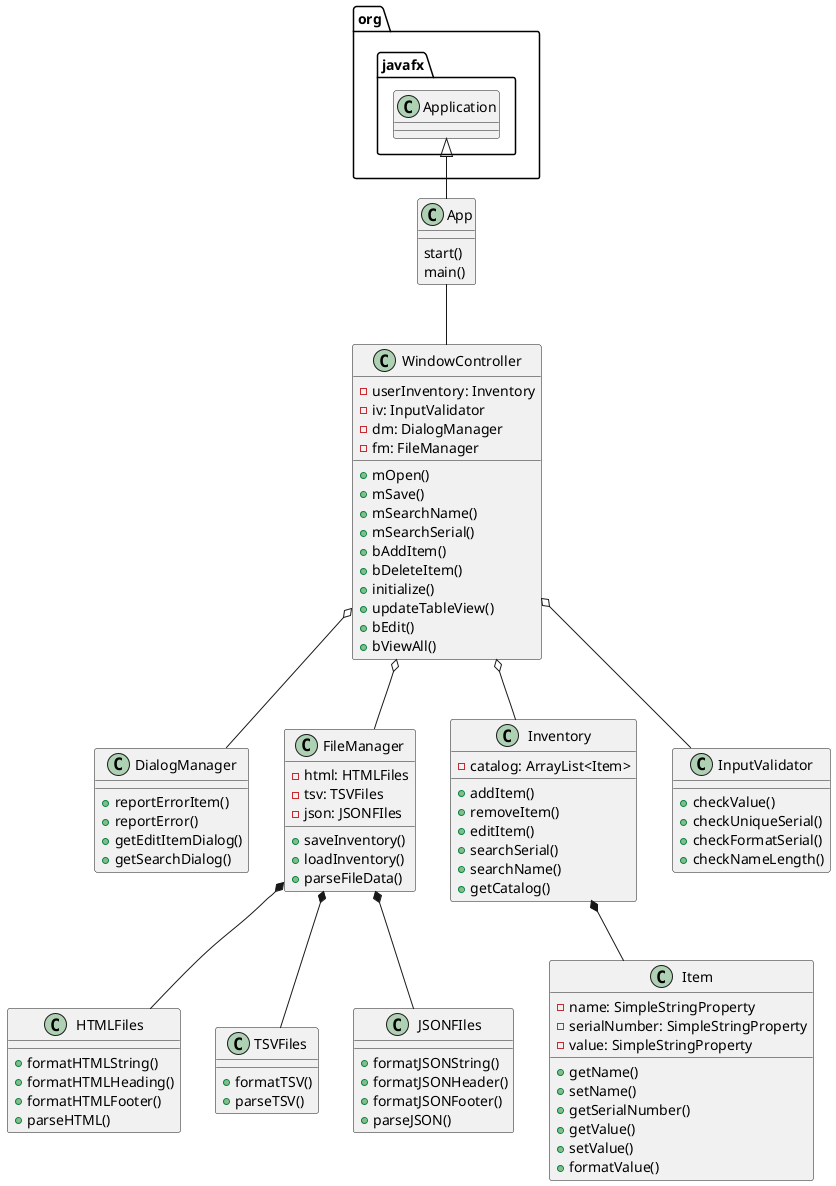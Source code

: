 @startuml
class App{
start()
main()
}

class WindowController{
- userInventory: Inventory
- iv: InputValidator
- dm: DialogManager
- fm: FileManager

+mOpen()
+mSave()
+mSearchName()
+mSearchSerial()
+bAddItem()
+bDeleteItem()
+initialize()
+updateTableView()
+bEdit()
+bViewAll()

}

class DialogManager{
+reportErrorItem()
+reportError()
+getEditItemDialog()
+getSearchDialog()
}

class FileManager{
-html: HTMLFiles
-tsv: TSVFiles
-json: JSONFIles
+saveInventory()
+loadInventory()
+parseFileData()
}

class Inventory{
- catalog: ArrayList<Item>

+addItem()
+removeItem()
+editItem()
+searchSerial()
+searchName()
+getCatalog()
}

class Item{
-name: SimpleStringProperty
-serialNumber: SimpleStringProperty
-value: SimpleStringProperty

+getName()
+setName()
+getSerialNumber()
+getValue()
+setValue()
+formatValue()
}

class InputValidator{
+ checkValue()
+ checkUniqueSerial()
+ checkFormatSerial()
+ checkNameLength()
}

class HTMLFiles{
+formatHTMLString()
+formatHTMLHeading()
+formatHTMLFooter()
+parseHTML()
}

class TSVFiles{
+formatTSV()
+parseTSV()
}

class JSONFIles{
+formatJSONString()
+formatJSONHeader()
+formatJSONFooter()
+parseJSON()
}


org.javafx.Application <|-- App
App -- WindowController
WindowController o-- DialogManager
WindowController o-- FileManager
WindowController o-- Inventory
Inventory *-- Item
WindowController o-- InputValidator
FileManager *-- HTMLFiles
FileManager *-- TSVFiles
FileManager *-- JSONFIles
@enduml